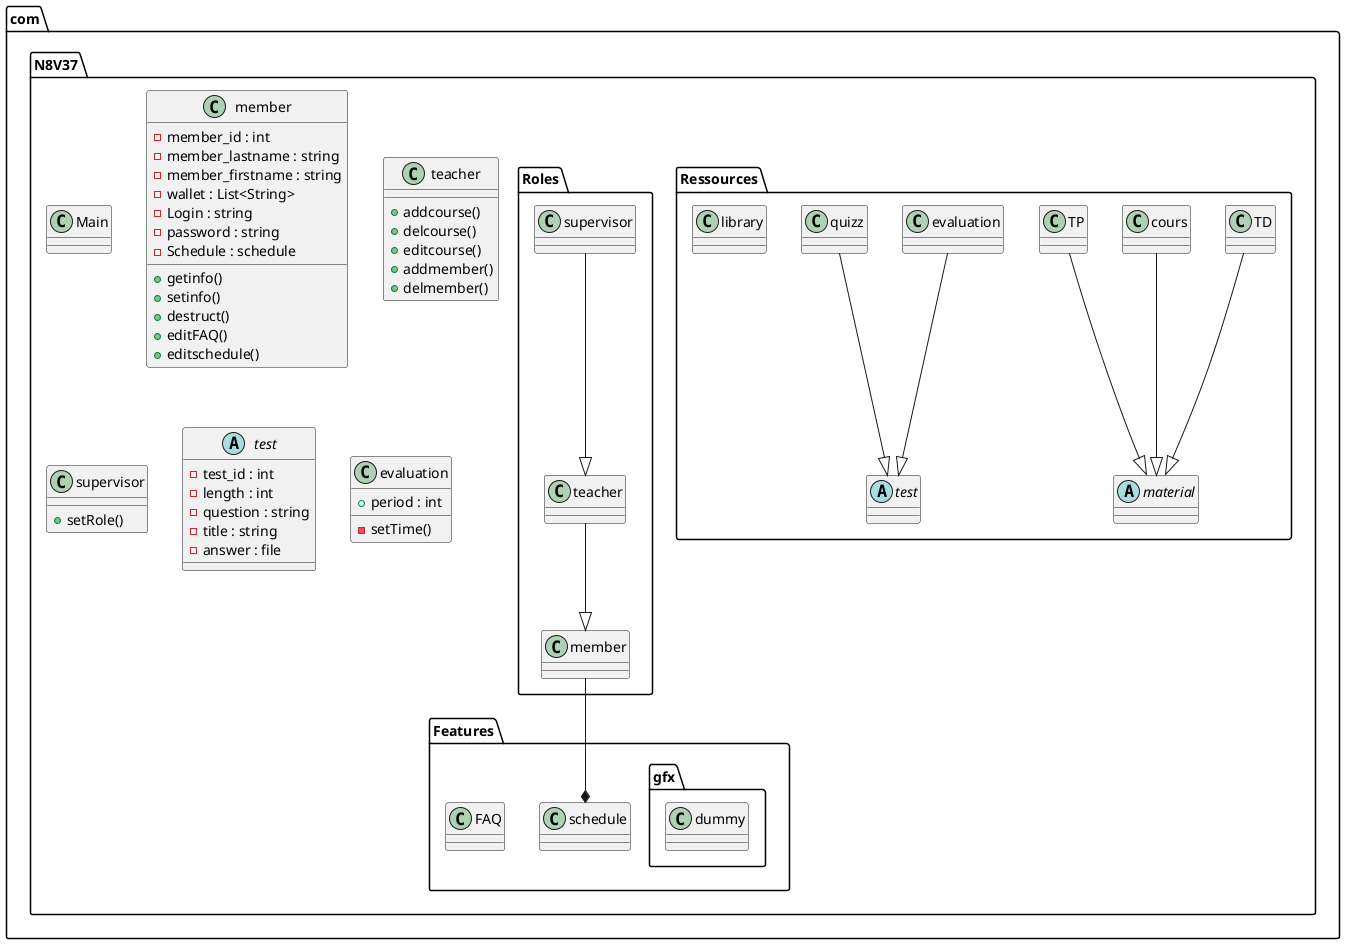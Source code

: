 @startuml class_diagram
package com.N8V37{
    package com.N8V37.Ressources{
        abstract material
        abstract test
        TD --|> material        
        cours --|> material
        TP --|> material
        evaluation --|> test
        quizz --|> test
        class library
    }

    class Main
    package com.N8V37.Roles{
        supervisor --|> teacher
        teacher --|> member
    
    }
    package com.N8V37.Features{
        class schedule
        class FAQ
        namespace gfx{
            class dummy
            } 
        
        
    }
    member --* schedule
    class member{
        - member_id : int
        - member_lastname : string
        - member_firstname : string
        - wallet : List<String>
        - Login : string
        - password : string 
        - Schedule : schedule      
        + getinfo()
        + setinfo()
        + destruct()
        + editFAQ()
        + editschedule()
    }
    class teacher {
        + addcourse()
        + delcourse()
        + editcourse()
        + addmember()
        + delmember()
        
    }
    class supervisor{
        + setRole()
    }
    abstract test{
        - test_id : int
        - length : int
        - question : string
        - title : string
        - answer : file

    }
    class evaluation{
        + period : int
        - setTime()
    }
}
@enduml
